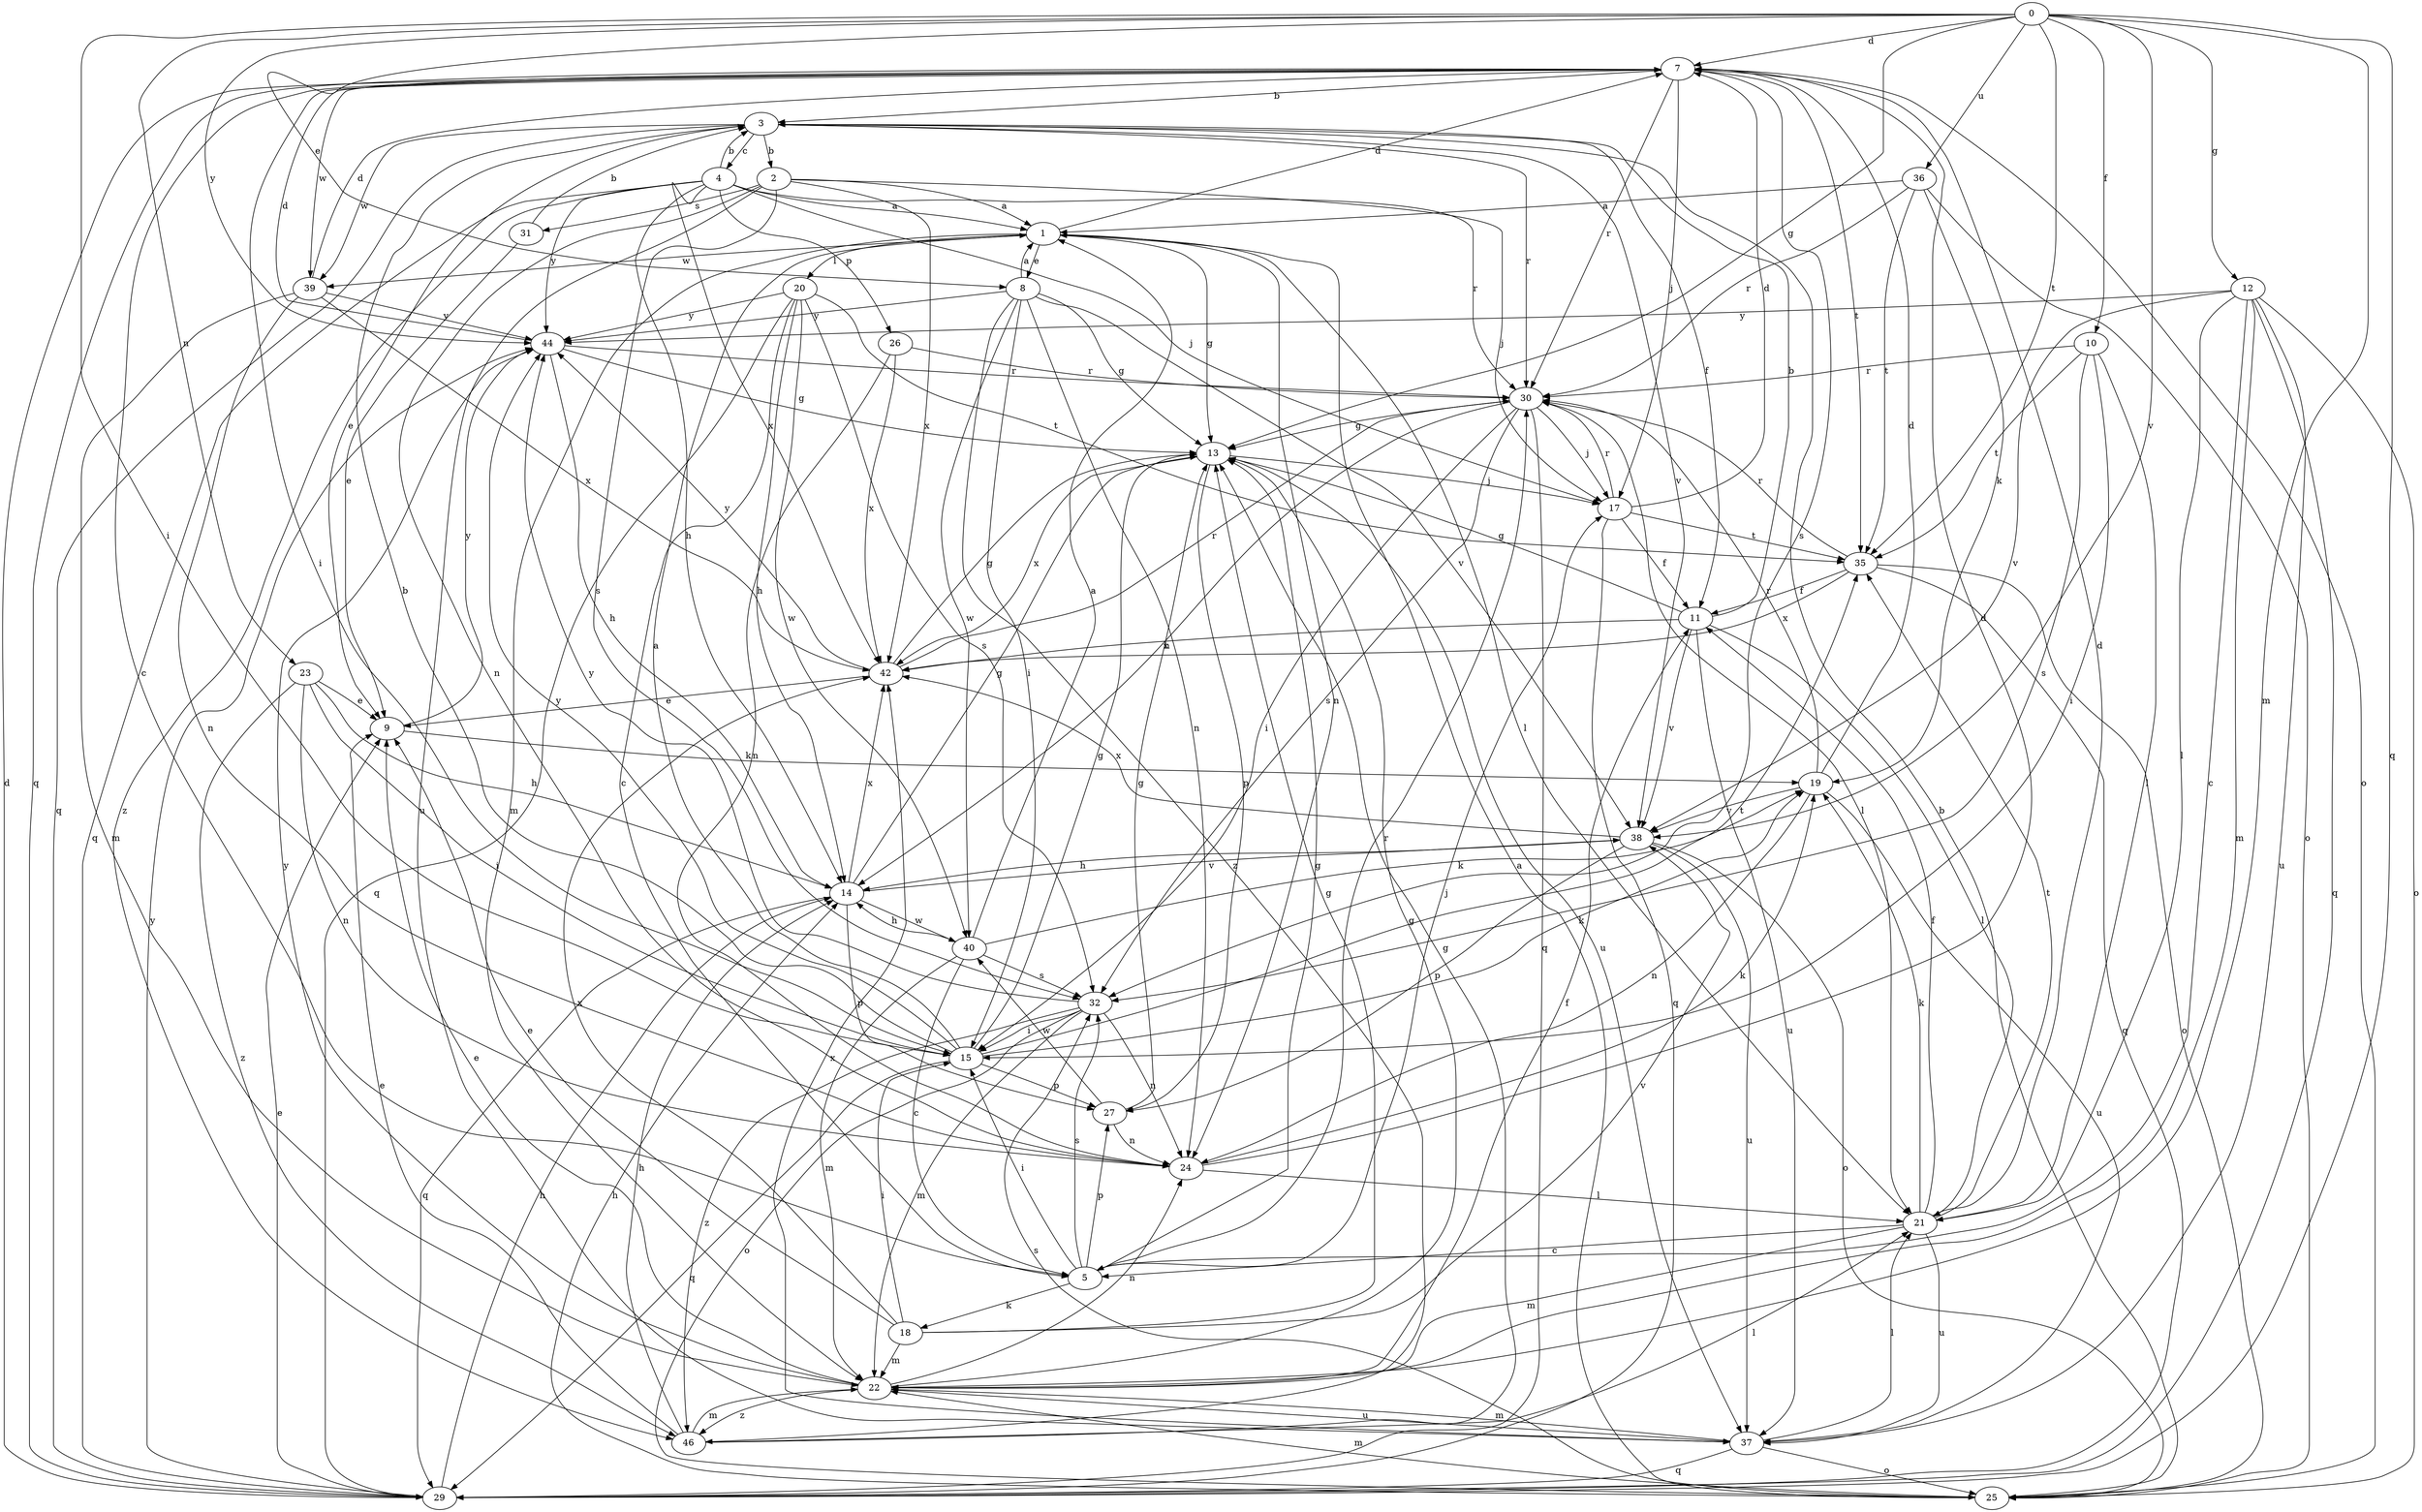 strict digraph  {
0;
1;
2;
3;
4;
5;
7;
8;
9;
10;
11;
12;
13;
14;
15;
17;
18;
19;
20;
21;
22;
23;
24;
25;
26;
27;
29;
30;
31;
32;
35;
36;
37;
38;
39;
40;
42;
44;
46;
0 -> 7  [label=d];
0 -> 8  [label=e];
0 -> 10  [label=f];
0 -> 12  [label=g];
0 -> 13  [label=g];
0 -> 15  [label=i];
0 -> 22  [label=m];
0 -> 23  [label=n];
0 -> 29  [label=q];
0 -> 35  [label=t];
0 -> 36  [label=u];
0 -> 38  [label=v];
0 -> 44  [label=y];
1 -> 7  [label=d];
1 -> 8  [label=e];
1 -> 13  [label=g];
1 -> 20  [label=l];
1 -> 21  [label=l];
1 -> 22  [label=m];
1 -> 24  [label=n];
1 -> 39  [label=w];
2 -> 1  [label=a];
2 -> 17  [label=j];
2 -> 24  [label=n];
2 -> 31  [label=s];
2 -> 32  [label=s];
2 -> 37  [label=u];
2 -> 42  [label=x];
3 -> 2  [label=b];
3 -> 4  [label=c];
3 -> 9  [label=e];
3 -> 11  [label=f];
3 -> 29  [label=q];
3 -> 30  [label=r];
3 -> 38  [label=v];
3 -> 39  [label=w];
4 -> 1  [label=a];
4 -> 3  [label=b];
4 -> 14  [label=h];
4 -> 17  [label=j];
4 -> 26  [label=p];
4 -> 29  [label=q];
4 -> 30  [label=r];
4 -> 42  [label=x];
4 -> 44  [label=y];
4 -> 46  [label=z];
5 -> 13  [label=g];
5 -> 15  [label=i];
5 -> 17  [label=j];
5 -> 18  [label=k];
5 -> 27  [label=p];
5 -> 30  [label=r];
5 -> 32  [label=s];
7 -> 3  [label=b];
7 -> 5  [label=c];
7 -> 15  [label=i];
7 -> 17  [label=j];
7 -> 25  [label=o];
7 -> 29  [label=q];
7 -> 30  [label=r];
7 -> 32  [label=s];
7 -> 35  [label=t];
7 -> 39  [label=w];
8 -> 1  [label=a];
8 -> 13  [label=g];
8 -> 15  [label=i];
8 -> 24  [label=n];
8 -> 38  [label=v];
8 -> 40  [label=w];
8 -> 44  [label=y];
8 -> 46  [label=z];
9 -> 19  [label=k];
9 -> 44  [label=y];
10 -> 15  [label=i];
10 -> 21  [label=l];
10 -> 30  [label=r];
10 -> 32  [label=s];
10 -> 35  [label=t];
11 -> 3  [label=b];
11 -> 13  [label=g];
11 -> 21  [label=l];
11 -> 37  [label=u];
11 -> 38  [label=v];
11 -> 42  [label=x];
12 -> 5  [label=c];
12 -> 21  [label=l];
12 -> 22  [label=m];
12 -> 25  [label=o];
12 -> 29  [label=q];
12 -> 37  [label=u];
12 -> 38  [label=v];
12 -> 44  [label=y];
13 -> 17  [label=j];
13 -> 27  [label=p];
13 -> 37  [label=u];
13 -> 42  [label=x];
14 -> 13  [label=g];
14 -> 27  [label=p];
14 -> 29  [label=q];
14 -> 38  [label=v];
14 -> 40  [label=w];
14 -> 42  [label=x];
15 -> 1  [label=a];
15 -> 3  [label=b];
15 -> 13  [label=g];
15 -> 19  [label=k];
15 -> 27  [label=p];
15 -> 29  [label=q];
15 -> 35  [label=t];
15 -> 44  [label=y];
17 -> 7  [label=d];
17 -> 11  [label=f];
17 -> 29  [label=q];
17 -> 30  [label=r];
17 -> 35  [label=t];
18 -> 9  [label=e];
18 -> 13  [label=g];
18 -> 15  [label=i];
18 -> 22  [label=m];
18 -> 38  [label=v];
18 -> 42  [label=x];
19 -> 7  [label=d];
19 -> 24  [label=n];
19 -> 30  [label=r];
19 -> 37  [label=u];
19 -> 38  [label=v];
20 -> 5  [label=c];
20 -> 14  [label=h];
20 -> 29  [label=q];
20 -> 32  [label=s];
20 -> 35  [label=t];
20 -> 40  [label=w];
20 -> 44  [label=y];
21 -> 5  [label=c];
21 -> 7  [label=d];
21 -> 11  [label=f];
21 -> 19  [label=k];
21 -> 22  [label=m];
21 -> 35  [label=t];
21 -> 37  [label=u];
22 -> 9  [label=e];
22 -> 11  [label=f];
22 -> 13  [label=g];
22 -> 24  [label=n];
22 -> 37  [label=u];
22 -> 44  [label=y];
22 -> 46  [label=z];
23 -> 9  [label=e];
23 -> 14  [label=h];
23 -> 15  [label=i];
23 -> 24  [label=n];
23 -> 46  [label=z];
24 -> 7  [label=d];
24 -> 19  [label=k];
24 -> 21  [label=l];
25 -> 1  [label=a];
25 -> 3  [label=b];
25 -> 14  [label=h];
25 -> 22  [label=m];
25 -> 32  [label=s];
26 -> 24  [label=n];
26 -> 30  [label=r];
26 -> 42  [label=x];
27 -> 13  [label=g];
27 -> 24  [label=n];
27 -> 40  [label=w];
29 -> 7  [label=d];
29 -> 9  [label=e];
29 -> 14  [label=h];
29 -> 44  [label=y];
30 -> 13  [label=g];
30 -> 14  [label=h];
30 -> 15  [label=i];
30 -> 17  [label=j];
30 -> 21  [label=l];
30 -> 29  [label=q];
30 -> 32  [label=s];
31 -> 3  [label=b];
31 -> 9  [label=e];
32 -> 15  [label=i];
32 -> 22  [label=m];
32 -> 24  [label=n];
32 -> 25  [label=o];
32 -> 44  [label=y];
32 -> 46  [label=z];
35 -> 11  [label=f];
35 -> 25  [label=o];
35 -> 29  [label=q];
35 -> 30  [label=r];
35 -> 42  [label=x];
36 -> 1  [label=a];
36 -> 19  [label=k];
36 -> 25  [label=o];
36 -> 30  [label=r];
36 -> 35  [label=t];
37 -> 21  [label=l];
37 -> 22  [label=m];
37 -> 25  [label=o];
37 -> 29  [label=q];
37 -> 42  [label=x];
38 -> 14  [label=h];
38 -> 25  [label=o];
38 -> 27  [label=p];
38 -> 37  [label=u];
38 -> 42  [label=x];
39 -> 7  [label=d];
39 -> 22  [label=m];
39 -> 24  [label=n];
39 -> 42  [label=x];
39 -> 44  [label=y];
40 -> 1  [label=a];
40 -> 5  [label=c];
40 -> 14  [label=h];
40 -> 19  [label=k];
40 -> 22  [label=m];
40 -> 32  [label=s];
42 -> 9  [label=e];
42 -> 13  [label=g];
42 -> 30  [label=r];
42 -> 44  [label=y];
44 -> 7  [label=d];
44 -> 13  [label=g];
44 -> 14  [label=h];
44 -> 30  [label=r];
46 -> 9  [label=e];
46 -> 13  [label=g];
46 -> 14  [label=h];
46 -> 21  [label=l];
46 -> 22  [label=m];
}
